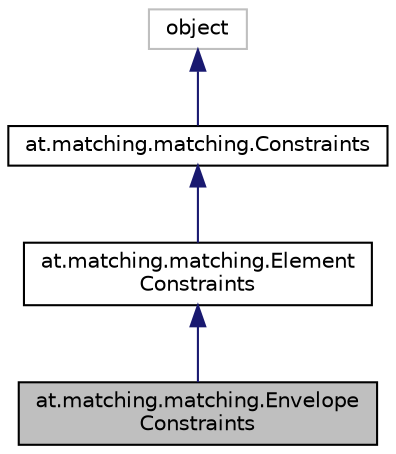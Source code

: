 digraph "at.matching.matching.EnvelopeConstraints"
{
 // LATEX_PDF_SIZE
  edge [fontname="Helvetica",fontsize="10",labelfontname="Helvetica",labelfontsize="10"];
  node [fontname="Helvetica",fontsize="10",shape=record];
  Node1 [label="at.matching.matching.Envelope\lConstraints",height=0.2,width=0.4,color="black", fillcolor="grey75", style="filled", fontcolor="black",tooltip=" "];
  Node2 -> Node1 [dir="back",color="midnightblue",fontsize="10",style="solid",fontname="Helvetica"];
  Node2 [label="at.matching.matching.Element\lConstraints",height=0.2,width=0.4,color="black", fillcolor="white", style="filled",URL="$classat_1_1matching_1_1matching_1_1ElementConstraints.html",tooltip=" "];
  Node3 -> Node2 [dir="back",color="midnightblue",fontsize="10",style="solid",fontname="Helvetica"];
  Node3 [label="at.matching.matching.Constraints",height=0.2,width=0.4,color="black", fillcolor="white", style="filled",URL="$classat_1_1matching_1_1matching_1_1Constraints.html",tooltip=" "];
  Node4 -> Node3 [dir="back",color="midnightblue",fontsize="10",style="solid",fontname="Helvetica"];
  Node4 [label="object",height=0.2,width=0.4,color="grey75", fillcolor="white", style="filled",tooltip=" "];
}
